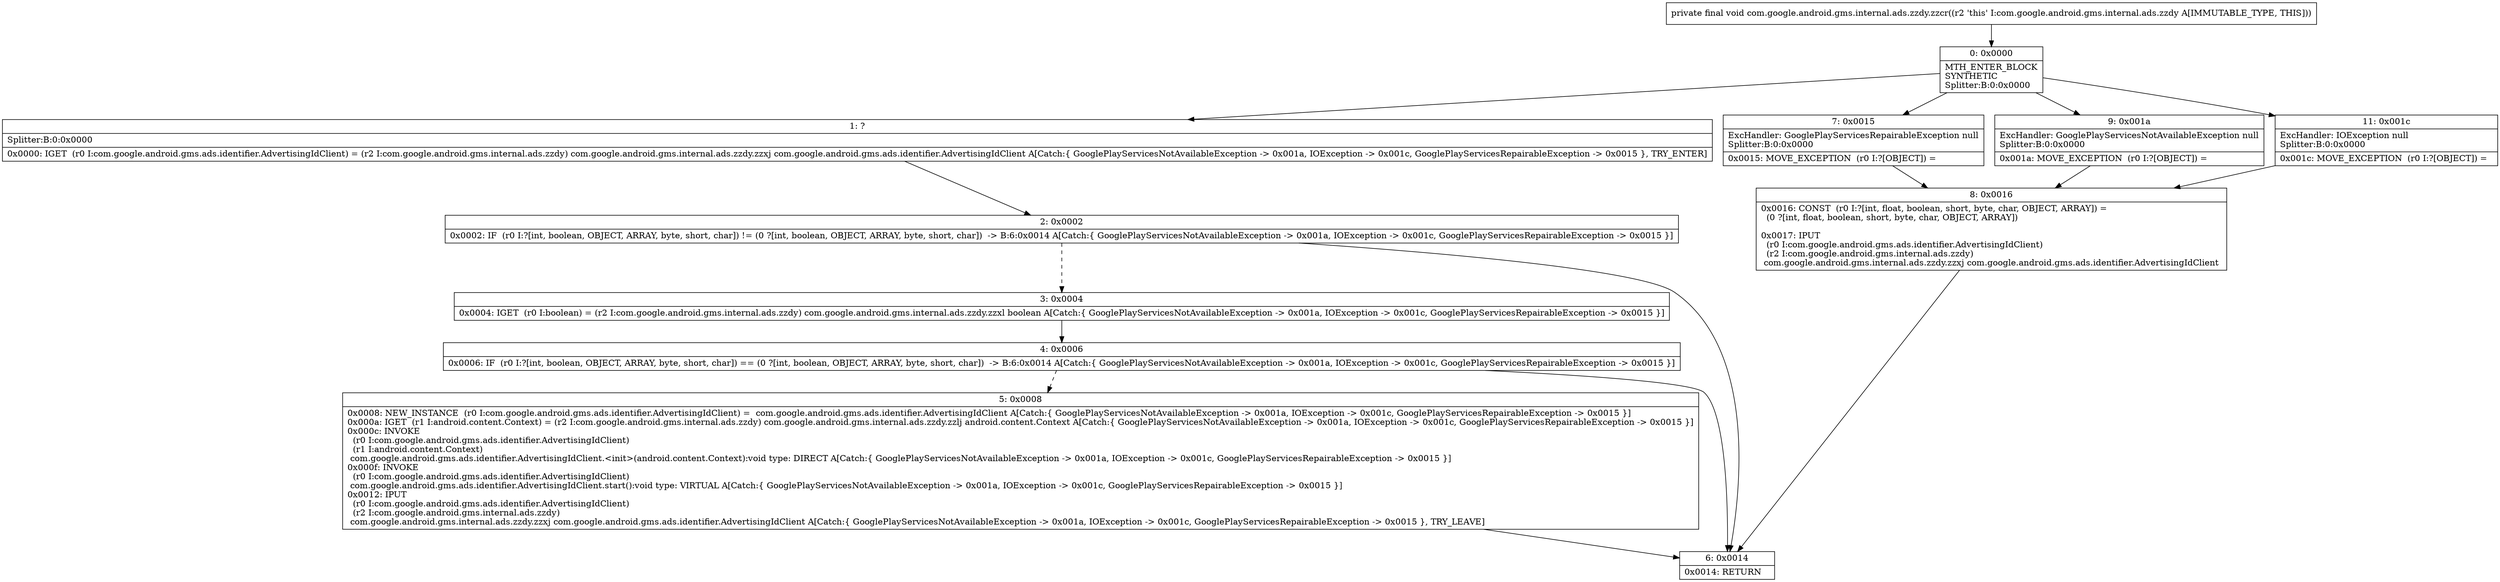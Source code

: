 digraph "CFG forcom.google.android.gms.internal.ads.zzdy.zzcr()V" {
Node_0 [shape=record,label="{0\:\ 0x0000|MTH_ENTER_BLOCK\lSYNTHETIC\lSplitter:B:0:0x0000\l}"];
Node_1 [shape=record,label="{1\:\ ?|Splitter:B:0:0x0000\l|0x0000: IGET  (r0 I:com.google.android.gms.ads.identifier.AdvertisingIdClient) = (r2 I:com.google.android.gms.internal.ads.zzdy) com.google.android.gms.internal.ads.zzdy.zzxj com.google.android.gms.ads.identifier.AdvertisingIdClient A[Catch:\{ GooglePlayServicesNotAvailableException \-\> 0x001a, IOException \-\> 0x001c, GooglePlayServicesRepairableException \-\> 0x0015 \}, TRY_ENTER]\l}"];
Node_2 [shape=record,label="{2\:\ 0x0002|0x0002: IF  (r0 I:?[int, boolean, OBJECT, ARRAY, byte, short, char]) != (0 ?[int, boolean, OBJECT, ARRAY, byte, short, char])  \-\> B:6:0x0014 A[Catch:\{ GooglePlayServicesNotAvailableException \-\> 0x001a, IOException \-\> 0x001c, GooglePlayServicesRepairableException \-\> 0x0015 \}]\l}"];
Node_3 [shape=record,label="{3\:\ 0x0004|0x0004: IGET  (r0 I:boolean) = (r2 I:com.google.android.gms.internal.ads.zzdy) com.google.android.gms.internal.ads.zzdy.zzxl boolean A[Catch:\{ GooglePlayServicesNotAvailableException \-\> 0x001a, IOException \-\> 0x001c, GooglePlayServicesRepairableException \-\> 0x0015 \}]\l}"];
Node_4 [shape=record,label="{4\:\ 0x0006|0x0006: IF  (r0 I:?[int, boolean, OBJECT, ARRAY, byte, short, char]) == (0 ?[int, boolean, OBJECT, ARRAY, byte, short, char])  \-\> B:6:0x0014 A[Catch:\{ GooglePlayServicesNotAvailableException \-\> 0x001a, IOException \-\> 0x001c, GooglePlayServicesRepairableException \-\> 0x0015 \}]\l}"];
Node_5 [shape=record,label="{5\:\ 0x0008|0x0008: NEW_INSTANCE  (r0 I:com.google.android.gms.ads.identifier.AdvertisingIdClient) =  com.google.android.gms.ads.identifier.AdvertisingIdClient A[Catch:\{ GooglePlayServicesNotAvailableException \-\> 0x001a, IOException \-\> 0x001c, GooglePlayServicesRepairableException \-\> 0x0015 \}]\l0x000a: IGET  (r1 I:android.content.Context) = (r2 I:com.google.android.gms.internal.ads.zzdy) com.google.android.gms.internal.ads.zzdy.zzlj android.content.Context A[Catch:\{ GooglePlayServicesNotAvailableException \-\> 0x001a, IOException \-\> 0x001c, GooglePlayServicesRepairableException \-\> 0x0015 \}]\l0x000c: INVOKE  \l  (r0 I:com.google.android.gms.ads.identifier.AdvertisingIdClient)\l  (r1 I:android.content.Context)\l com.google.android.gms.ads.identifier.AdvertisingIdClient.\<init\>(android.content.Context):void type: DIRECT A[Catch:\{ GooglePlayServicesNotAvailableException \-\> 0x001a, IOException \-\> 0x001c, GooglePlayServicesRepairableException \-\> 0x0015 \}]\l0x000f: INVOKE  \l  (r0 I:com.google.android.gms.ads.identifier.AdvertisingIdClient)\l com.google.android.gms.ads.identifier.AdvertisingIdClient.start():void type: VIRTUAL A[Catch:\{ GooglePlayServicesNotAvailableException \-\> 0x001a, IOException \-\> 0x001c, GooglePlayServicesRepairableException \-\> 0x0015 \}]\l0x0012: IPUT  \l  (r0 I:com.google.android.gms.ads.identifier.AdvertisingIdClient)\l  (r2 I:com.google.android.gms.internal.ads.zzdy)\l com.google.android.gms.internal.ads.zzdy.zzxj com.google.android.gms.ads.identifier.AdvertisingIdClient A[Catch:\{ GooglePlayServicesNotAvailableException \-\> 0x001a, IOException \-\> 0x001c, GooglePlayServicesRepairableException \-\> 0x0015 \}, TRY_LEAVE]\l}"];
Node_6 [shape=record,label="{6\:\ 0x0014|0x0014: RETURN   \l}"];
Node_7 [shape=record,label="{7\:\ 0x0015|ExcHandler: GooglePlayServicesRepairableException null\lSplitter:B:0:0x0000\l|0x0015: MOVE_EXCEPTION  (r0 I:?[OBJECT]) =  \l}"];
Node_8 [shape=record,label="{8\:\ 0x0016|0x0016: CONST  (r0 I:?[int, float, boolean, short, byte, char, OBJECT, ARRAY]) = \l  (0 ?[int, float, boolean, short, byte, char, OBJECT, ARRAY])\l \l0x0017: IPUT  \l  (r0 I:com.google.android.gms.ads.identifier.AdvertisingIdClient)\l  (r2 I:com.google.android.gms.internal.ads.zzdy)\l com.google.android.gms.internal.ads.zzdy.zzxj com.google.android.gms.ads.identifier.AdvertisingIdClient \l}"];
Node_9 [shape=record,label="{9\:\ 0x001a|ExcHandler: GooglePlayServicesNotAvailableException null\lSplitter:B:0:0x0000\l|0x001a: MOVE_EXCEPTION  (r0 I:?[OBJECT]) =  \l}"];
Node_11 [shape=record,label="{11\:\ 0x001c|ExcHandler: IOException null\lSplitter:B:0:0x0000\l|0x001c: MOVE_EXCEPTION  (r0 I:?[OBJECT]) =  \l}"];
MethodNode[shape=record,label="{private final void com.google.android.gms.internal.ads.zzdy.zzcr((r2 'this' I:com.google.android.gms.internal.ads.zzdy A[IMMUTABLE_TYPE, THIS])) }"];
MethodNode -> Node_0;
Node_0 -> Node_1;
Node_0 -> Node_9;
Node_0 -> Node_11;
Node_0 -> Node_7;
Node_1 -> Node_2;
Node_2 -> Node_3[style=dashed];
Node_2 -> Node_6;
Node_3 -> Node_4;
Node_4 -> Node_5[style=dashed];
Node_4 -> Node_6;
Node_5 -> Node_6;
Node_7 -> Node_8;
Node_8 -> Node_6;
Node_9 -> Node_8;
Node_11 -> Node_8;
}

